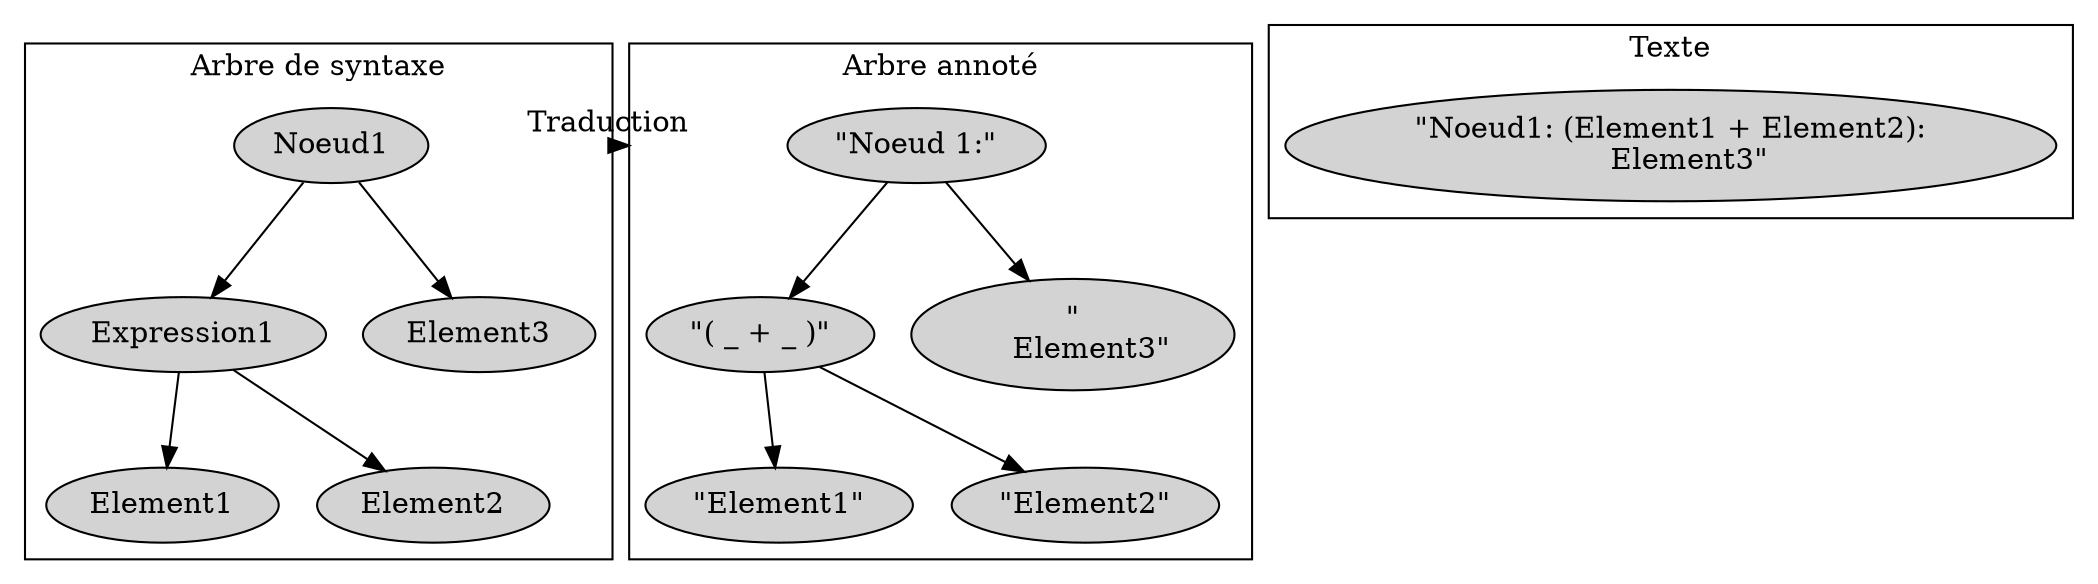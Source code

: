digraph Ast
{
  node [style=filled];
  compound=true;
  rankdir="TB";

  subgraph cluster_ast
  {
    label="Arbre de syntaxe";
    Noeud1;
    Expression1;
    Element1;
    Element2;
    Element3;
  }
  subgraph cluster_inter
  {
    label="Arbre annoté";
    INoeud1 [label="\"Noeud 1:\""];
    IExpression1 [label="\"( _ + _ )\""];
    IElement1 [label="\"Element1\""];
    IElement2 [label="\"Element2\""];
    IElement3 [label="\"\n    Element3\""];
  }
  subgraph cluster_pp
  {
    label="Texte";
    Pp [label="\"Noeud1: (Element1 + Element2):\n    Element3\""];
  }

  Noeud1 -> Expression1;
  Noeud1 -> Element3;
  Expression1 -> Element1;
  Expression1 -> Element2;

  INoeud1 -> IExpression1;
  INoeud1 -> IElement3;
  IExpression1 -> IElement1;
  IExpression1 -> IElement2;

  //{rank=max; cluster_pp};
  //Noeud1 -> Pp [ltail=cluster_ast, lhead=cluster_pp,label="Impression",constraint=false];
  Noeud1 -> INoeud1 [ltail=cluster_ast,lhead=cluster_inter,label="Traduction",constraint=false];
  //INoeud1 -> Pp [ltail=cluster_inter, lhead=cluster_pp, label="Impression",constraint=false];
}

